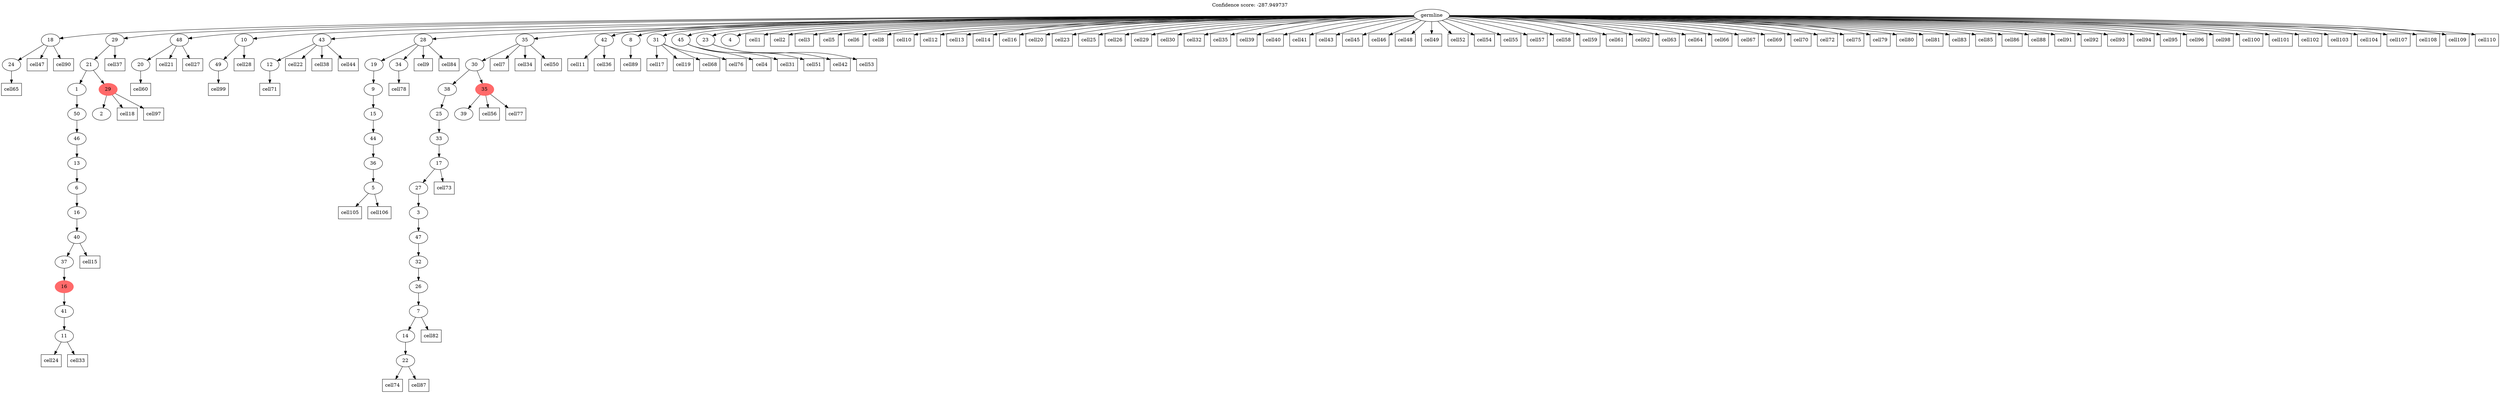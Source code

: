 digraph g {
	"50" -> "51";
	"51" [label="24"];
	"48" -> "49";
	"49" [label="11"];
	"47" -> "48";
	"48" [label="41"];
	"46" -> "47";
	"47" [color=indianred1, style=filled, label="16"];
	"45" -> "46";
	"46" [label="37"];
	"44" -> "45";
	"45" [label="40"];
	"43" -> "44";
	"44" [label="16"];
	"42" -> "43";
	"43" [label="6"];
	"41" -> "42";
	"42" [label="13"];
	"40" -> "41";
	"41" [label="46"];
	"39" -> "40";
	"40" [label="50"];
	"37" -> "38";
	"38" [label="2"];
	"36" -> "37";
	"37" [color=indianred1, style=filled, label="29"];
	"36" -> "39";
	"39" [label="1"];
	"35" -> "36";
	"36" [label="21"];
	"31" -> "32";
	"32" [label="20"];
	"29" -> "30";
	"30" [label="49"];
	"26" -> "27";
	"27" [label="12"];
	"23" -> "24";
	"24" [label="5"];
	"22" -> "23";
	"23" [label="36"];
	"21" -> "22";
	"22" [label="44"];
	"20" -> "21";
	"21" [label="15"];
	"19" -> "20";
	"20" [label="9"];
	"18" -> "19";
	"19" [label="19"];
	"18" -> "25";
	"25" [label="34"];
	"15" -> "16";
	"16" [label="22"];
	"14" -> "15";
	"15" [label="14"];
	"13" -> "14";
	"14" [label="7"];
	"12" -> "13";
	"13" [label="26"];
	"11" -> "12";
	"12" [label="32"];
	"10" -> "11";
	"11" [label="47"];
	"9" -> "10";
	"10" [label="3"];
	"8" -> "9";
	"9" [label="27"];
	"7" -> "8";
	"8" [label="17"];
	"6" -> "7";
	"7" [label="33"];
	"5" -> "6";
	"6" [label="25"];
	"3" -> "4";
	"4" [label="39"];
	"2" -> "3";
	"3" [color=indianred1, style=filled, label="35"];
	"2" -> "5";
	"5" [label="38"];
	"1" -> "2";
	"2" [label="30"];
	"0" -> "1";
	"1" [label="35"];
	"0" -> "17";
	"17" [label="42"];
	"0" -> "18";
	"18" [label="28"];
	"0" -> "26";
	"26" [label="43"];
	"0" -> "28";
	"28" [label="8"];
	"0" -> "29";
	"29" [label="10"];
	"0" -> "31";
	"31" [label="48"];
	"0" -> "33";
	"33" [label="31"];
	"0" -> "34";
	"34" [label="45"];
	"0" -> "35";
	"35" [label="29"];
	"0" -> "50";
	"50" [label="18"];
	"0" -> "52";
	"52" [label="23"];
	"0" -> "53";
	"53" [label="4"];
	"0" [label="germline"];
	"0" -> "cell1";
	"cell1" [shape=box];
	"0" -> "cell2";
	"cell2" [shape=box];
	"0" -> "cell3";
	"cell3" [shape=box];
	"34" -> "cell4";
	"cell4" [shape=box];
	"0" -> "cell5";
	"cell5" [shape=box];
	"0" -> "cell6";
	"cell6" [shape=box];
	"1" -> "cell7";
	"cell7" [shape=box];
	"0" -> "cell8";
	"cell8" [shape=box];
	"18" -> "cell9";
	"cell9" [shape=box];
	"0" -> "cell10";
	"cell10" [shape=box];
	"17" -> "cell11";
	"cell11" [shape=box];
	"0" -> "cell12";
	"cell12" [shape=box];
	"0" -> "cell13";
	"cell13" [shape=box];
	"0" -> "cell14";
	"cell14" [shape=box];
	"45" -> "cell15";
	"cell15" [shape=box];
	"0" -> "cell16";
	"cell16" [shape=box];
	"33" -> "cell17";
	"cell17" [shape=box];
	"37" -> "cell18";
	"cell18" [shape=box];
	"33" -> "cell19";
	"cell19" [shape=box];
	"0" -> "cell20";
	"cell20" [shape=box];
	"31" -> "cell21";
	"cell21" [shape=box];
	"26" -> "cell22";
	"cell22" [shape=box];
	"0" -> "cell23";
	"cell23" [shape=box];
	"49" -> "cell24";
	"cell24" [shape=box];
	"0" -> "cell25";
	"cell25" [shape=box];
	"0" -> "cell26";
	"cell26" [shape=box];
	"31" -> "cell27";
	"cell27" [shape=box];
	"29" -> "cell28";
	"cell28" [shape=box];
	"0" -> "cell29";
	"cell29" [shape=box];
	"0" -> "cell30";
	"cell30" [shape=box];
	"34" -> "cell31";
	"cell31" [shape=box];
	"0" -> "cell32";
	"cell32" [shape=box];
	"49" -> "cell33";
	"cell33" [shape=box];
	"1" -> "cell34";
	"cell34" [shape=box];
	"0" -> "cell35";
	"cell35" [shape=box];
	"17" -> "cell36";
	"cell36" [shape=box];
	"35" -> "cell37";
	"cell37" [shape=box];
	"26" -> "cell38";
	"cell38" [shape=box];
	"0" -> "cell39";
	"cell39" [shape=box];
	"0" -> "cell40";
	"cell40" [shape=box];
	"0" -> "cell41";
	"cell41" [shape=box];
	"52" -> "cell42";
	"cell42" [shape=box];
	"0" -> "cell43";
	"cell43" [shape=box];
	"26" -> "cell44";
	"cell44" [shape=box];
	"0" -> "cell45";
	"cell45" [shape=box];
	"0" -> "cell46";
	"cell46" [shape=box];
	"50" -> "cell47";
	"cell47" [shape=box];
	"0" -> "cell48";
	"cell48" [shape=box];
	"0" -> "cell49";
	"cell49" [shape=box];
	"1" -> "cell50";
	"cell50" [shape=box];
	"34" -> "cell51";
	"cell51" [shape=box];
	"0" -> "cell52";
	"cell52" [shape=box];
	"52" -> "cell53";
	"cell53" [shape=box];
	"0" -> "cell54";
	"cell54" [shape=box];
	"0" -> "cell55";
	"cell55" [shape=box];
	"3" -> "cell56";
	"cell56" [shape=box];
	"0" -> "cell57";
	"cell57" [shape=box];
	"0" -> "cell58";
	"cell58" [shape=box];
	"0" -> "cell59";
	"cell59" [shape=box];
	"32" -> "cell60";
	"cell60" [shape=box];
	"0" -> "cell61";
	"cell61" [shape=box];
	"0" -> "cell62";
	"cell62" [shape=box];
	"0" -> "cell63";
	"cell63" [shape=box];
	"0" -> "cell64";
	"cell64" [shape=box];
	"51" -> "cell65";
	"cell65" [shape=box];
	"0" -> "cell66";
	"cell66" [shape=box];
	"0" -> "cell67";
	"cell67" [shape=box];
	"33" -> "cell68";
	"cell68" [shape=box];
	"0" -> "cell69";
	"cell69" [shape=box];
	"0" -> "cell70";
	"cell70" [shape=box];
	"27" -> "cell71";
	"cell71" [shape=box];
	"0" -> "cell72";
	"cell72" [shape=box];
	"8" -> "cell73";
	"cell73" [shape=box];
	"16" -> "cell74";
	"cell74" [shape=box];
	"0" -> "cell75";
	"cell75" [shape=box];
	"33" -> "cell76";
	"cell76" [shape=box];
	"3" -> "cell77";
	"cell77" [shape=box];
	"25" -> "cell78";
	"cell78" [shape=box];
	"0" -> "cell79";
	"cell79" [shape=box];
	"0" -> "cell80";
	"cell80" [shape=box];
	"0" -> "cell81";
	"cell81" [shape=box];
	"14" -> "cell82";
	"cell82" [shape=box];
	"0" -> "cell83";
	"cell83" [shape=box];
	"18" -> "cell84";
	"cell84" [shape=box];
	"0" -> "cell85";
	"cell85" [shape=box];
	"0" -> "cell86";
	"cell86" [shape=box];
	"16" -> "cell87";
	"cell87" [shape=box];
	"0" -> "cell88";
	"cell88" [shape=box];
	"28" -> "cell89";
	"cell89" [shape=box];
	"50" -> "cell90";
	"cell90" [shape=box];
	"0" -> "cell91";
	"cell91" [shape=box];
	"0" -> "cell92";
	"cell92" [shape=box];
	"0" -> "cell93";
	"cell93" [shape=box];
	"0" -> "cell94";
	"cell94" [shape=box];
	"0" -> "cell95";
	"cell95" [shape=box];
	"0" -> "cell96";
	"cell96" [shape=box];
	"37" -> "cell97";
	"cell97" [shape=box];
	"0" -> "cell98";
	"cell98" [shape=box];
	"30" -> "cell99";
	"cell99" [shape=box];
	"0" -> "cell100";
	"cell100" [shape=box];
	"0" -> "cell101";
	"cell101" [shape=box];
	"0" -> "cell102";
	"cell102" [shape=box];
	"0" -> "cell103";
	"cell103" [shape=box];
	"0" -> "cell104";
	"cell104" [shape=box];
	"24" -> "cell105";
	"cell105" [shape=box];
	"24" -> "cell106";
	"cell106" [shape=box];
	"0" -> "cell107";
	"cell107" [shape=box];
	"0" -> "cell108";
	"cell108" [shape=box];
	"0" -> "cell109";
	"cell109" [shape=box];
	"0" -> "cell110";
	"cell110" [shape=box];
	labelloc="t";
	label="Confidence score: -287.949737";
}
